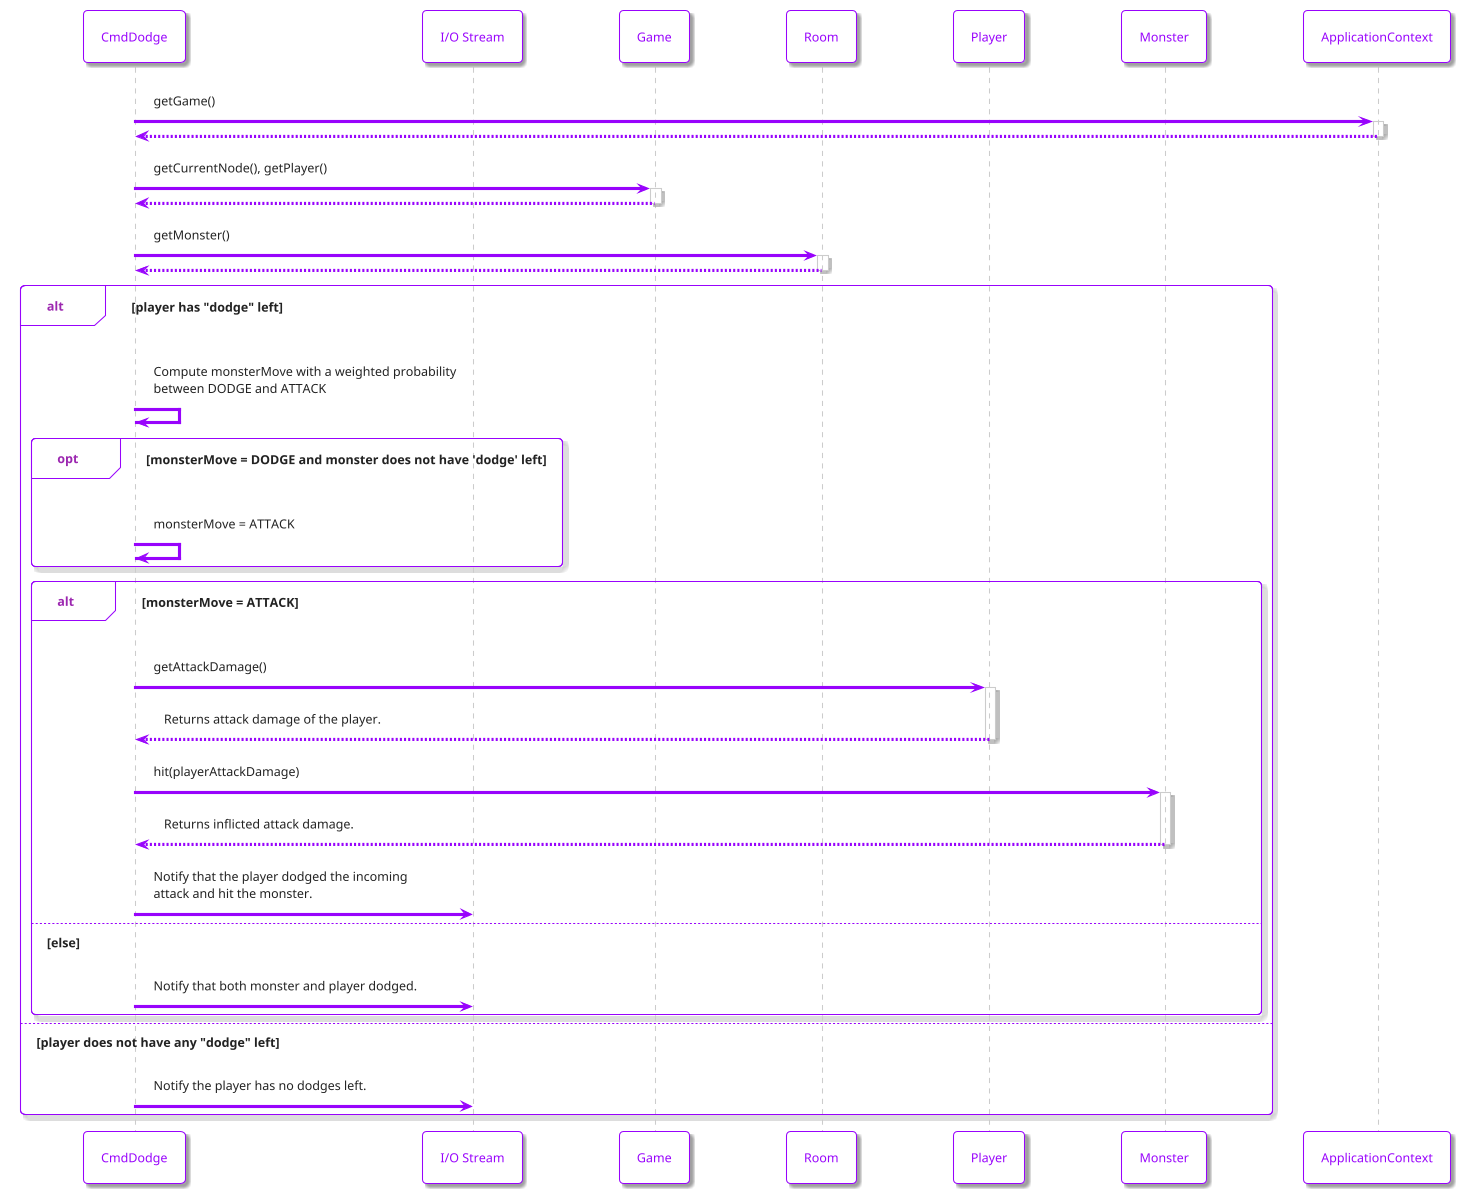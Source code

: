 @startuml
!theme materia-outline

skinparam ArrowColor #9803fc
skinparam BackgroundColor #FFFFFF
skinparam ArrowColor #9803fc
skinparam ActorBorderColor #9803fc
skinparam ActorFontColor #9803fc
skinparam ActorBackgroundColor #9803fc
skinparam ParticipantFontColor #9803fc
skinparam ParticipantBorderColor #9803fc
skinparam ParticipantBackgroundColor #FFFFFF
skinparam {
 SequenceGroupBorderColor #9803fc
}


participant CmdDodge
participant "I/O Stream"
participant Game
participant Room
participant Player
participant Monster
participant ApplicationContext


CmdDodge -> ApplicationContext++: getGame()
ApplicationContext --> CmdDodge
ApplicationContext--

CmdDodge -> Game++: getCurrentNode(), getPlayer()
Game --> CmdDodge
Game--

CmdDodge -> Room++: getMonster()
Room --> CmdDodge
Room--

alt player has "dodge" left
    CmdDodge -> CmdDodge: Compute monsterMove with a weighted probability\nbetween DODGE and ATTACK

    opt monsterMove = DODGE and monster does not have 'dodge' left
        CmdDodge -> CmdDodge : monsterMove = ATTACK
    end
    alt monsterMove = ATTACK
        CmdDodge -> Player++: getAttackDamage()
        Player --> CmdDodge: Returns attack damage of the player.
        Player--

        CmdDodge -> Monster++: hit(playerAttackDamage)
        Monster --> CmdDodge: Returns inflicted attack damage.
        Monster--

        CmdDodge -> "I/O Stream": Notify that the player dodged the incoming\nattack and hit the monster.
    else else
        CmdDodge -> "I/O Stream": Notify that both monster and player dodged.
    end
else player does not have any "dodge" left
    CmdDodge -> "I/O Stream": Notify the player has no dodges left.
end
@enduml